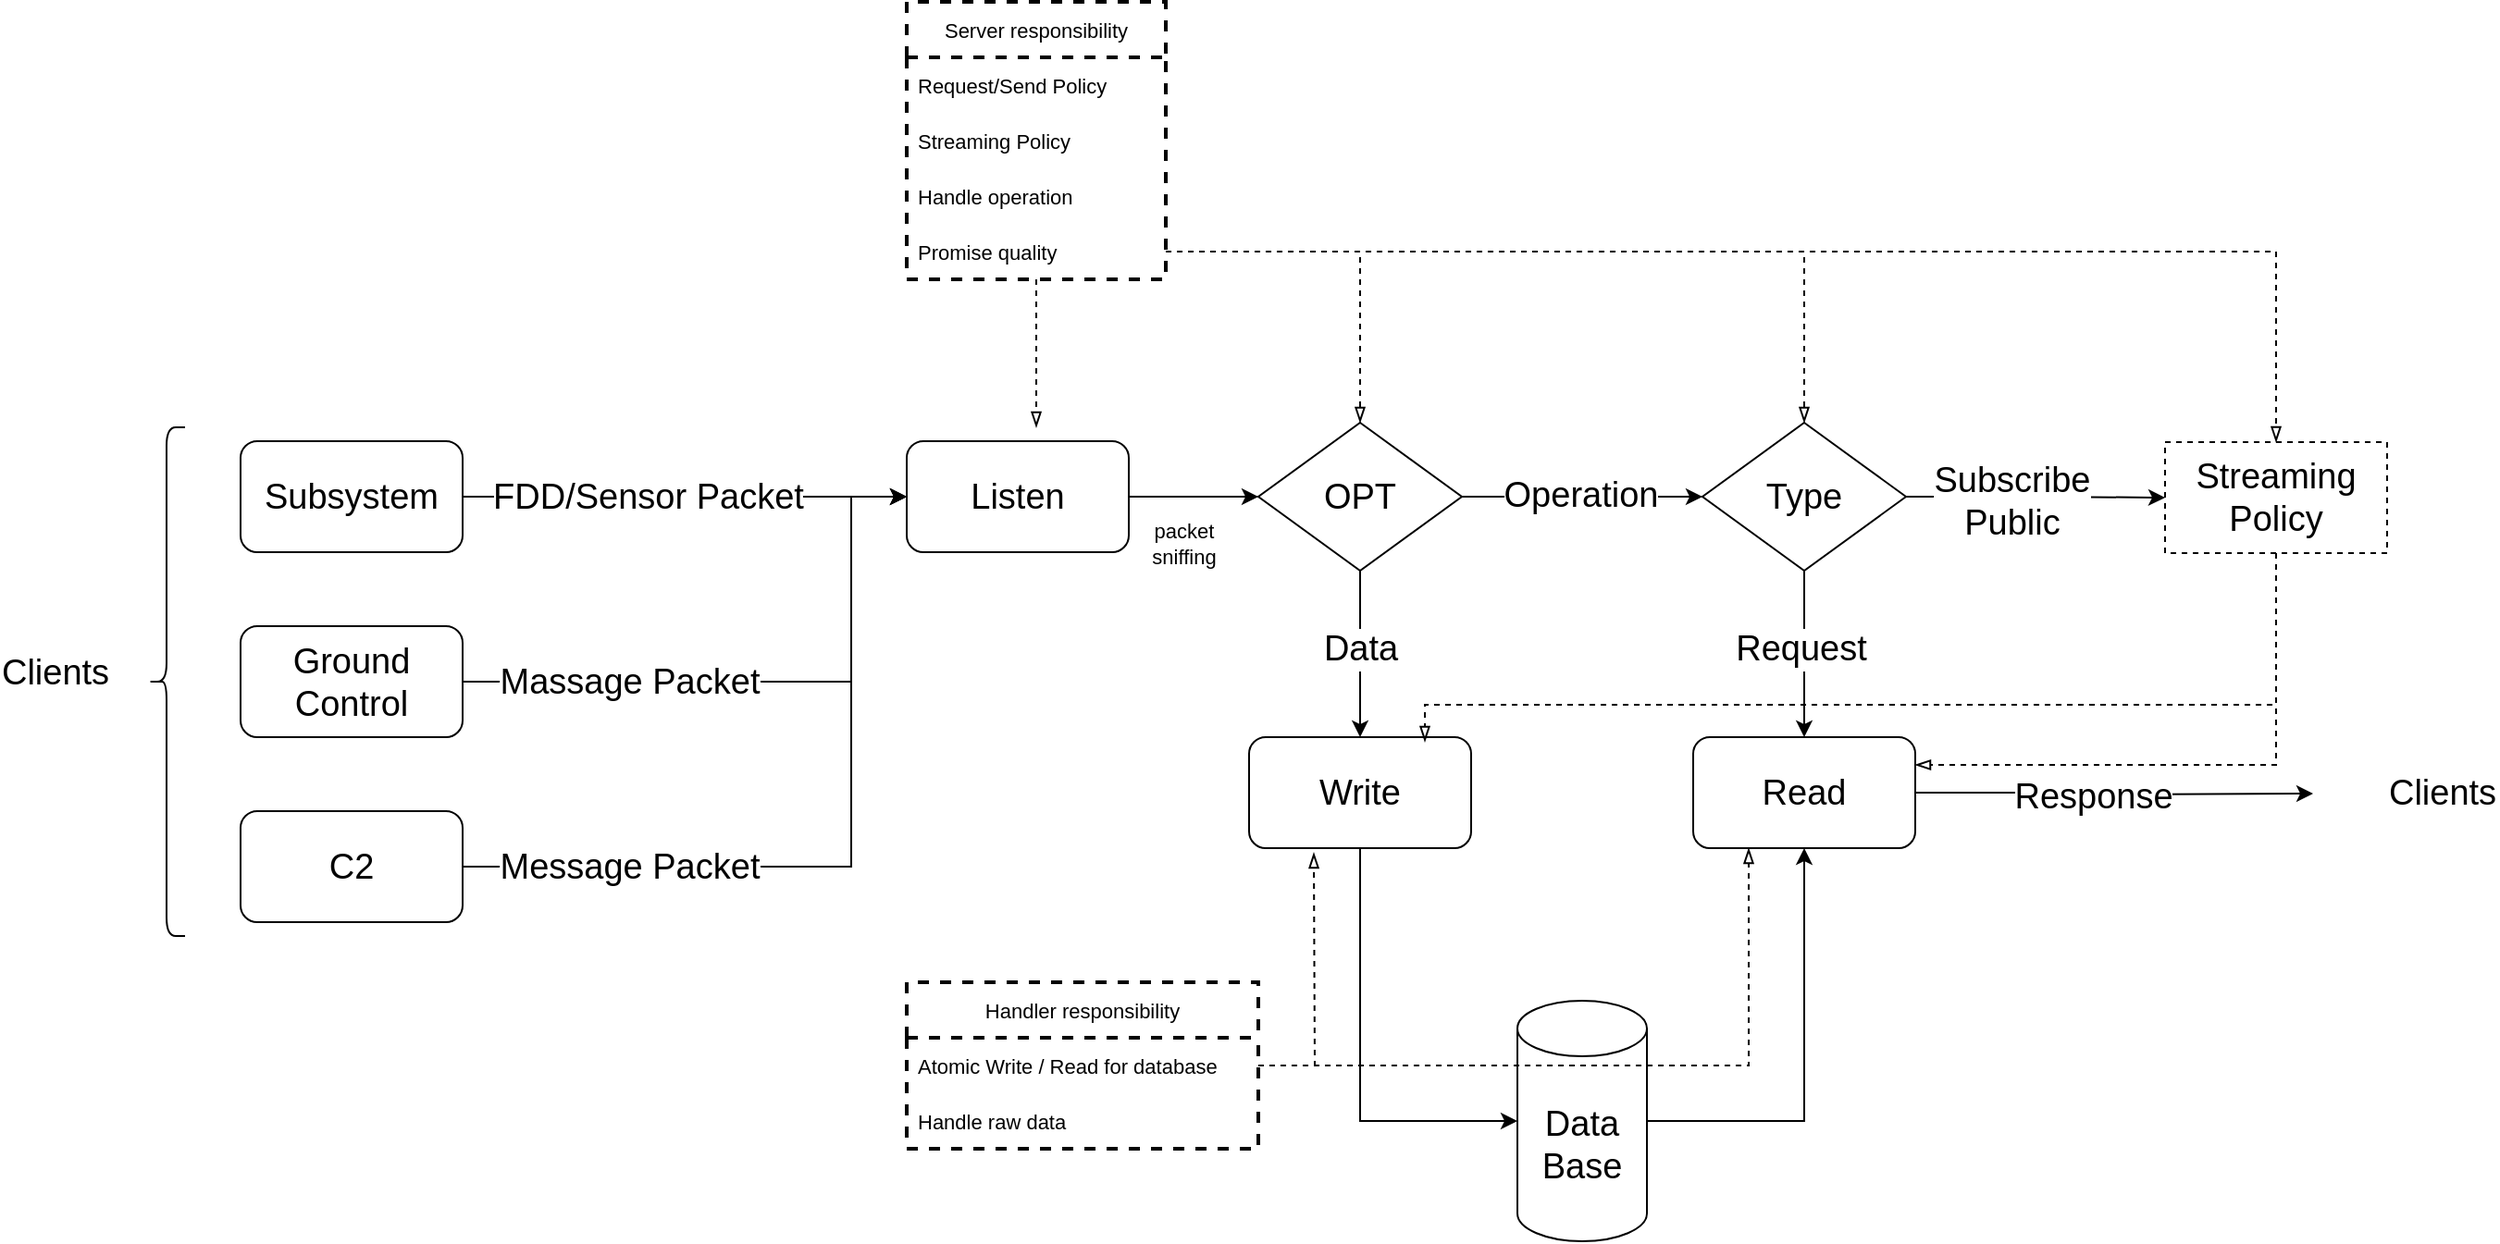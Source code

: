 <mxfile version="15.5.9" type="dropbox"><diagram id="k3QQ42cBSZNI26I_U7RX" name="Page-1"><mxGraphModel dx="2619" dy="1031" grid="1" gridSize="10" guides="1" tooltips="1" connect="1" arrows="1" fold="1" page="1" pageScale="1" pageWidth="850" pageHeight="1100" math="0" shadow="0"><root><mxCell id="0"/><mxCell id="1" parent="0"/><mxCell id="3mcgfNbQ5nVwNYHoUmR8-27" value="" style="group" vertex="1" connectable="0" parent="1"><mxGeometry x="-640" y="180" width="1350" height="670" as="geometry"/></mxCell><mxCell id="1RYBVgnQ6-GzsDSGiN2T-2" value="&lt;font style=&quot;font-size: 19px&quot;&gt;Subsystem&lt;/font&gt;" style="rounded=1;whiteSpace=wrap;html=1;" parent="3mcgfNbQ5nVwNYHoUmR8-27" vertex="1"><mxGeometry x="130" y="237.5" width="120" height="60" as="geometry"/></mxCell><mxCell id="1RYBVgnQ6-GzsDSGiN2T-3" value="&lt;font style=&quot;font-size: 19px&quot;&gt;Ground Control&lt;/font&gt;" style="rounded=1;whiteSpace=wrap;html=1;" parent="3mcgfNbQ5nVwNYHoUmR8-27" vertex="1"><mxGeometry x="130" y="337.5" width="120" height="60" as="geometry"/></mxCell><mxCell id="1RYBVgnQ6-GzsDSGiN2T-4" value="&lt;span style=&quot;font-size: 19px&quot;&gt;C2&lt;/span&gt;" style="rounded=1;whiteSpace=wrap;html=1;" parent="3mcgfNbQ5nVwNYHoUmR8-27" vertex="1"><mxGeometry x="130" y="437.5" width="120" height="60" as="geometry"/></mxCell><mxCell id="1RYBVgnQ6-GzsDSGiN2T-5" value="Listen" style="rounded=1;whiteSpace=wrap;html=1;fontSize=19;" parent="3mcgfNbQ5nVwNYHoUmR8-27" vertex="1"><mxGeometry x="490" y="237.5" width="120" height="60" as="geometry"/></mxCell><mxCell id="1RYBVgnQ6-GzsDSGiN2T-6" style="edgeStyle=orthogonalEdgeStyle;rounded=0;orthogonalLoop=1;jettySize=auto;html=1;fontSize=19;" parent="3mcgfNbQ5nVwNYHoUmR8-27" source="1RYBVgnQ6-GzsDSGiN2T-2" target="1RYBVgnQ6-GzsDSGiN2T-5" edge="1"><mxGeometry relative="1" as="geometry"/></mxCell><mxCell id="1RYBVgnQ6-GzsDSGiN2T-7" value="FDD/Sensor Packet" style="edgeLabel;html=1;align=center;verticalAlign=middle;resizable=0;points=[];fontSize=19;" parent="1RYBVgnQ6-GzsDSGiN2T-6" vertex="1" connectable="0"><mxGeometry x="-0.113" relative="1" as="geometry"><mxPoint x="-7" as="offset"/></mxGeometry></mxCell><mxCell id="1RYBVgnQ6-GzsDSGiN2T-9" style="edgeStyle=orthogonalEdgeStyle;rounded=0;orthogonalLoop=1;jettySize=auto;html=1;entryX=0;entryY=0.5;entryDx=0;entryDy=0;fontSize=19;" parent="3mcgfNbQ5nVwNYHoUmR8-27" source="1RYBVgnQ6-GzsDSGiN2T-3" target="1RYBVgnQ6-GzsDSGiN2T-5" edge="1"><mxGeometry relative="1" as="geometry"><Array as="points"><mxPoint x="460" y="367.5"/><mxPoint x="460" y="267.5"/></Array></mxGeometry></mxCell><mxCell id="1RYBVgnQ6-GzsDSGiN2T-10" value="Massage Packet" style="edgeLabel;html=1;align=center;verticalAlign=middle;resizable=0;points=[];fontSize=19;" parent="1RYBVgnQ6-GzsDSGiN2T-9" vertex="1" connectable="0"><mxGeometry x="-0.453" y="-2" relative="1" as="geometry"><mxPoint x="-3" y="-2" as="offset"/></mxGeometry></mxCell><mxCell id="1RYBVgnQ6-GzsDSGiN2T-11" style="edgeStyle=orthogonalEdgeStyle;rounded=0;orthogonalLoop=1;jettySize=auto;html=1;entryX=0;entryY=0.5;entryDx=0;entryDy=0;fontSize=19;" parent="3mcgfNbQ5nVwNYHoUmR8-27" source="1RYBVgnQ6-GzsDSGiN2T-4" target="1RYBVgnQ6-GzsDSGiN2T-5" edge="1"><mxGeometry relative="1" as="geometry"><Array as="points"><mxPoint x="460" y="467.5"/><mxPoint x="460" y="267.5"/></Array></mxGeometry></mxCell><mxCell id="1RYBVgnQ6-GzsDSGiN2T-12" value="Message Packet" style="edgeLabel;html=1;align=center;verticalAlign=middle;resizable=0;points=[];fontSize=19;" parent="1RYBVgnQ6-GzsDSGiN2T-11" vertex="1" connectable="0"><mxGeometry x="-0.714" relative="1" as="geometry"><mxPoint x="27" as="offset"/></mxGeometry></mxCell><mxCell id="1RYBVgnQ6-GzsDSGiN2T-8" value="Data Base" style="shape=cylinder3;whiteSpace=wrap;html=1;boundedLbl=1;backgroundOutline=1;size=15;fontSize=19;" parent="3mcgfNbQ5nVwNYHoUmR8-27" vertex="1"><mxGeometry x="820" y="540" width="70" height="130" as="geometry"/></mxCell><mxCell id="1RYBVgnQ6-GzsDSGiN2T-13" value="" style="shape=curlyBracket;whiteSpace=wrap;html=1;rounded=1;fontSize=19;" parent="3mcgfNbQ5nVwNYHoUmR8-27" vertex="1"><mxGeometry x="80" y="230" width="20" height="275" as="geometry"/></mxCell><mxCell id="1RYBVgnQ6-GzsDSGiN2T-14" value="Clients" style="text;html=1;strokeColor=none;fillColor=none;align=center;verticalAlign=middle;whiteSpace=wrap;rounded=0;fontSize=19;" parent="3mcgfNbQ5nVwNYHoUmR8-27" vertex="1"><mxGeometry y="347.5" width="60" height="30" as="geometry"/></mxCell><mxCell id="1RYBVgnQ6-GzsDSGiN2T-16" value="OPT" style="rhombus;whiteSpace=wrap;html=1;fontSize=19;rounded=0;" parent="3mcgfNbQ5nVwNYHoUmR8-27" vertex="1"><mxGeometry x="680" y="227.5" width="110" height="80" as="geometry"/></mxCell><mxCell id="1RYBVgnQ6-GzsDSGiN2T-17" value="" style="edgeStyle=orthogonalEdgeStyle;rounded=0;orthogonalLoop=1;jettySize=auto;html=1;fontSize=19;" parent="3mcgfNbQ5nVwNYHoUmR8-27" source="1RYBVgnQ6-GzsDSGiN2T-5" target="1RYBVgnQ6-GzsDSGiN2T-16" edge="1"><mxGeometry relative="1" as="geometry"/></mxCell><mxCell id="1RYBVgnQ6-GzsDSGiN2T-25" value="" style="edgeStyle=orthogonalEdgeStyle;rounded=0;orthogonalLoop=1;jettySize=auto;html=1;fontSize=19;startArrow=none;startFill=0;exitX=0.5;exitY=1;exitDx=0;exitDy=0;" parent="3mcgfNbQ5nVwNYHoUmR8-27" source="1RYBVgnQ6-GzsDSGiN2T-19" target="1RYBVgnQ6-GzsDSGiN2T-8" edge="1"><mxGeometry relative="1" as="geometry"><Array as="points"><mxPoint x="735" y="605"/></Array></mxGeometry></mxCell><mxCell id="1RYBVgnQ6-GzsDSGiN2T-19" value="Write" style="rounded=1;whiteSpace=wrap;html=1;fontSize=19;" parent="3mcgfNbQ5nVwNYHoUmR8-27" vertex="1"><mxGeometry x="675" y="397.5" width="120" height="60" as="geometry"/></mxCell><mxCell id="1RYBVgnQ6-GzsDSGiN2T-21" value="" style="edgeStyle=orthogonalEdgeStyle;rounded=0;orthogonalLoop=1;jettySize=auto;html=1;fontSize=19;" parent="3mcgfNbQ5nVwNYHoUmR8-27" source="1RYBVgnQ6-GzsDSGiN2T-16" target="1RYBVgnQ6-GzsDSGiN2T-19" edge="1"><mxGeometry relative="1" as="geometry"><Array as="points"><mxPoint x="735" y="370"/><mxPoint x="735" y="370"/></Array></mxGeometry></mxCell><mxCell id="1RYBVgnQ6-GzsDSGiN2T-22" value="Data" style="edgeLabel;html=1;align=center;verticalAlign=middle;resizable=0;points=[];fontSize=19;" parent="1RYBVgnQ6-GzsDSGiN2T-21" vertex="1" connectable="0"><mxGeometry x="-0.083" relative="1" as="geometry"><mxPoint y="1" as="offset"/></mxGeometry></mxCell><mxCell id="1RYBVgnQ6-GzsDSGiN2T-46" value="packet sniffing" style="text;html=1;strokeColor=none;fillColor=none;align=center;verticalAlign=middle;whiteSpace=wrap;rounded=0;fontSize=11;" parent="3mcgfNbQ5nVwNYHoUmR8-27" vertex="1"><mxGeometry x="610" y="277.5" width="60" height="30" as="geometry"/></mxCell><mxCell id="3mcgfNbQ5nVwNYHoUmR8-21" style="edgeStyle=orthogonalEdgeStyle;rounded=0;orthogonalLoop=1;jettySize=auto;html=1;dashed=1;startArrow=none;startFill=0;endArrow=blockThin;endFill=0;" edge="1" parent="3mcgfNbQ5nVwNYHoUmR8-27" source="1RYBVgnQ6-GzsDSGiN2T-47"><mxGeometry relative="1" as="geometry"><mxPoint x="560" y="230" as="targetPoint"/></mxGeometry></mxCell><mxCell id="1RYBVgnQ6-GzsDSGiN2T-47" value="Server responsibility" style="swimlane;fontStyle=0;childLayout=stackLayout;horizontal=1;startSize=30;horizontalStack=0;resizeParent=1;resizeParentMax=0;resizeLast=0;collapsible=1;marginBottom=0;rounded=0;fontSize=11;strokeWidth=2;dashed=1;" parent="3mcgfNbQ5nVwNYHoUmR8-27" vertex="1"><mxGeometry x="490" width="140" height="150" as="geometry"/></mxCell><mxCell id="1RYBVgnQ6-GzsDSGiN2T-51" value="Request/Send Policy" style="text;strokeColor=none;fillColor=none;align=left;verticalAlign=middle;spacingLeft=4;spacingRight=4;overflow=hidden;points=[[0,0.5],[1,0.5]];portConstraint=eastwest;rotatable=0;rounded=0;fontSize=11;" parent="1RYBVgnQ6-GzsDSGiN2T-47" vertex="1"><mxGeometry y="30" width="140" height="30" as="geometry"/></mxCell><mxCell id="1RYBVgnQ6-GzsDSGiN2T-48" value="Streaming Policy" style="text;strokeColor=none;fillColor=none;align=left;verticalAlign=middle;spacingLeft=4;spacingRight=4;overflow=hidden;points=[[0,0.5],[1,0.5]];portConstraint=eastwest;rotatable=0;rounded=0;fontSize=11;" parent="1RYBVgnQ6-GzsDSGiN2T-47" vertex="1"><mxGeometry y="60" width="140" height="30" as="geometry"/></mxCell><mxCell id="1RYBVgnQ6-GzsDSGiN2T-49" value="Handle operation" style="text;strokeColor=none;fillColor=none;align=left;verticalAlign=middle;spacingLeft=4;spacingRight=4;overflow=hidden;points=[[0,0.5],[1,0.5]];portConstraint=eastwest;rotatable=0;rounded=0;fontSize=11;" parent="1RYBVgnQ6-GzsDSGiN2T-47" vertex="1"><mxGeometry y="90" width="140" height="30" as="geometry"/></mxCell><mxCell id="3mcgfNbQ5nVwNYHoUmR8-2" value="Promise quality" style="text;strokeColor=none;fillColor=none;align=left;verticalAlign=middle;spacingLeft=4;spacingRight=4;overflow=hidden;points=[[0,0.5],[1,0.5]];portConstraint=eastwest;rotatable=0;rounded=0;fontSize=11;" vertex="1" parent="1RYBVgnQ6-GzsDSGiN2T-47"><mxGeometry y="120" width="140" height="30" as="geometry"/></mxCell><mxCell id="3mcgfNbQ5nVwNYHoUmR8-25" style="edgeStyle=orthogonalEdgeStyle;rounded=0;orthogonalLoop=1;jettySize=auto;html=1;dashed=1;startArrow=none;startFill=0;endArrow=blockThin;endFill=0;" edge="1" parent="3mcgfNbQ5nVwNYHoUmR8-27" source="1RYBVgnQ6-GzsDSGiN2T-52"><mxGeometry relative="1" as="geometry"><mxPoint x="710" y="460" as="targetPoint"/></mxGeometry></mxCell><mxCell id="1RYBVgnQ6-GzsDSGiN2T-52" value="Handler responsibility" style="swimlane;fontStyle=0;childLayout=stackLayout;horizontal=1;startSize=30;horizontalStack=0;resizeParent=1;resizeParentMax=0;resizeLast=0;collapsible=1;marginBottom=0;rounded=0;fontSize=11;strokeWidth=2;dashed=1;" parent="3mcgfNbQ5nVwNYHoUmR8-27" vertex="1"><mxGeometry x="490" y="530" width="190" height="90" as="geometry"/></mxCell><mxCell id="1RYBVgnQ6-GzsDSGiN2T-53" value="Atomic Write / Read for database" style="text;strokeColor=none;fillColor=none;align=left;verticalAlign=middle;spacingLeft=4;spacingRight=4;overflow=hidden;points=[[0,0.5],[1,0.5]];portConstraint=eastwest;rotatable=0;rounded=0;fontSize=11;" parent="1RYBVgnQ6-GzsDSGiN2T-52" vertex="1"><mxGeometry y="30" width="190" height="30" as="geometry"/></mxCell><mxCell id="1RYBVgnQ6-GzsDSGiN2T-54" value="Handle raw data" style="text;strokeColor=none;fillColor=none;align=left;verticalAlign=middle;spacingLeft=4;spacingRight=4;overflow=hidden;points=[[0,0.5],[1,0.5]];portConstraint=eastwest;rotatable=0;rounded=0;fontSize=11;" parent="1RYBVgnQ6-GzsDSGiN2T-52" vertex="1"><mxGeometry y="60" width="190" height="30" as="geometry"/></mxCell><mxCell id="3mcgfNbQ5nVwNYHoUmR8-3" value="Type" style="rhombus;whiteSpace=wrap;html=1;fontSize=19;rounded=0;" vertex="1" parent="3mcgfNbQ5nVwNYHoUmR8-27"><mxGeometry x="920" y="227.5" width="110" height="80" as="geometry"/></mxCell><mxCell id="3mcgfNbQ5nVwNYHoUmR8-4" style="edgeStyle=orthogonalEdgeStyle;rounded=0;orthogonalLoop=1;jettySize=auto;html=1;" edge="1" parent="3mcgfNbQ5nVwNYHoUmR8-27" source="1RYBVgnQ6-GzsDSGiN2T-16" target="3mcgfNbQ5nVwNYHoUmR8-3"><mxGeometry relative="1" as="geometry"><Array as="points"><mxPoint x="880" y="268"/><mxPoint x="880" y="268"/></Array></mxGeometry></mxCell><mxCell id="3mcgfNbQ5nVwNYHoUmR8-5" value="Operation" style="edgeLabel;html=1;align=center;verticalAlign=middle;resizable=0;points=[];fontSize=19;" vertex="1" connectable="0" parent="3mcgfNbQ5nVwNYHoUmR8-4"><mxGeometry x="-0.013" y="2" relative="1" as="geometry"><mxPoint y="1" as="offset"/></mxGeometry></mxCell><mxCell id="3mcgfNbQ5nVwNYHoUmR8-11" style="edgeStyle=orthogonalEdgeStyle;rounded=0;orthogonalLoop=1;jettySize=auto;html=1;startArrow=none;startFill=0;" edge="1" parent="3mcgfNbQ5nVwNYHoUmR8-27" source="3mcgfNbQ5nVwNYHoUmR8-6"><mxGeometry relative="1" as="geometry"><mxPoint x="1250" y="428" as="targetPoint"/></mxGeometry></mxCell><mxCell id="3mcgfNbQ5nVwNYHoUmR8-13" value="Response" style="edgeLabel;html=1;align=center;verticalAlign=middle;resizable=0;points=[];fontSize=19;" vertex="1" connectable="0" parent="3mcgfNbQ5nVwNYHoUmR8-11"><mxGeometry x="-0.116" y="-1" relative="1" as="geometry"><mxPoint y="1" as="offset"/></mxGeometry></mxCell><mxCell id="3mcgfNbQ5nVwNYHoUmR8-6" value="Read" style="rounded=1;whiteSpace=wrap;html=1;fontSize=19;" vertex="1" parent="3mcgfNbQ5nVwNYHoUmR8-27"><mxGeometry x="915" y="397.5" width="120" height="60" as="geometry"/></mxCell><mxCell id="3mcgfNbQ5nVwNYHoUmR8-10" style="edgeStyle=orthogonalEdgeStyle;rounded=0;orthogonalLoop=1;jettySize=auto;html=1;entryX=0.5;entryY=1;entryDx=0;entryDy=0;startArrow=none;startFill=0;" edge="1" parent="3mcgfNbQ5nVwNYHoUmR8-27" source="1RYBVgnQ6-GzsDSGiN2T-8" target="3mcgfNbQ5nVwNYHoUmR8-6"><mxGeometry relative="1" as="geometry"/></mxCell><mxCell id="3mcgfNbQ5nVwNYHoUmR8-26" style="edgeStyle=orthogonalEdgeStyle;rounded=0;orthogonalLoop=1;jettySize=auto;html=1;entryX=0.25;entryY=1;entryDx=0;entryDy=0;dashed=1;startArrow=none;startFill=0;endArrow=blockThin;endFill=0;" edge="1" parent="3mcgfNbQ5nVwNYHoUmR8-27" source="1RYBVgnQ6-GzsDSGiN2T-52" target="3mcgfNbQ5nVwNYHoUmR8-6"><mxGeometry relative="1" as="geometry"/></mxCell><mxCell id="3mcgfNbQ5nVwNYHoUmR8-17" style="edgeStyle=orthogonalEdgeStyle;rounded=0;orthogonalLoop=1;jettySize=auto;html=1;entryX=1;entryY=0.25;entryDx=0;entryDy=0;startArrow=none;startFill=0;exitX=0.5;exitY=1;exitDx=0;exitDy=0;endArrow=blockThin;endFill=0;dashed=1;" edge="1" parent="3mcgfNbQ5nVwNYHoUmR8-27" source="3mcgfNbQ5nVwNYHoUmR8-14" target="3mcgfNbQ5nVwNYHoUmR8-6"><mxGeometry relative="1" as="geometry"><Array as="points"><mxPoint x="1230" y="413"/></Array></mxGeometry></mxCell><mxCell id="3mcgfNbQ5nVwNYHoUmR8-18" style="edgeStyle=orthogonalEdgeStyle;rounded=0;orthogonalLoop=1;jettySize=auto;html=1;dashed=1;startArrow=none;startFill=0;endArrow=blockThin;endFill=0;" edge="1" parent="3mcgfNbQ5nVwNYHoUmR8-27" source="3mcgfNbQ5nVwNYHoUmR8-14"><mxGeometry relative="1" as="geometry"><mxPoint x="770" y="400" as="targetPoint"/><Array as="points"><mxPoint x="1230" y="380"/><mxPoint x="770" y="380"/></Array></mxGeometry></mxCell><mxCell id="3mcgfNbQ5nVwNYHoUmR8-14" value="Streaming Policy" style="rounded=0;whiteSpace=wrap;html=1;fontSize=19;dashed=1;" vertex="1" parent="3mcgfNbQ5nVwNYHoUmR8-27"><mxGeometry x="1170" y="238" width="120" height="60" as="geometry"/></mxCell><mxCell id="3mcgfNbQ5nVwNYHoUmR8-19" value="Clients" style="text;html=1;strokeColor=none;fillColor=none;align=center;verticalAlign=middle;whiteSpace=wrap;rounded=0;fontSize=19;" vertex="1" parent="3mcgfNbQ5nVwNYHoUmR8-27"><mxGeometry x="1290" y="412.5" width="60" height="30" as="geometry"/></mxCell><mxCell id="3mcgfNbQ5nVwNYHoUmR8-7" value="" style="edgeStyle=orthogonalEdgeStyle;rounded=0;orthogonalLoop=1;jettySize=auto;html=1;" edge="1" parent="3mcgfNbQ5nVwNYHoUmR8-27" source="3mcgfNbQ5nVwNYHoUmR8-3" target="3mcgfNbQ5nVwNYHoUmR8-6"><mxGeometry relative="1" as="geometry"/></mxCell><mxCell id="3mcgfNbQ5nVwNYHoUmR8-8" value="Request" style="edgeLabel;html=1;align=center;verticalAlign=middle;resizable=0;points=[];fontSize=19;" vertex="1" connectable="0" parent="3mcgfNbQ5nVwNYHoUmR8-7"><mxGeometry x="-0.078" y="-2" relative="1" as="geometry"><mxPoint y="1" as="offset"/></mxGeometry></mxCell><mxCell id="3mcgfNbQ5nVwNYHoUmR8-22" style="edgeStyle=orthogonalEdgeStyle;rounded=0;orthogonalLoop=1;jettySize=auto;html=1;entryX=0.5;entryY=0;entryDx=0;entryDy=0;dashed=1;startArrow=none;startFill=0;endArrow=blockThin;endFill=0;" edge="1" parent="3mcgfNbQ5nVwNYHoUmR8-27" source="3mcgfNbQ5nVwNYHoUmR8-2" target="1RYBVgnQ6-GzsDSGiN2T-16"><mxGeometry relative="1" as="geometry"/></mxCell><mxCell id="3mcgfNbQ5nVwNYHoUmR8-23" style="edgeStyle=orthogonalEdgeStyle;rounded=0;orthogonalLoop=1;jettySize=auto;html=1;entryX=0.5;entryY=0;entryDx=0;entryDy=0;dashed=1;startArrow=none;startFill=0;endArrow=blockThin;endFill=0;" edge="1" parent="3mcgfNbQ5nVwNYHoUmR8-27" source="3mcgfNbQ5nVwNYHoUmR8-2" target="3mcgfNbQ5nVwNYHoUmR8-3"><mxGeometry relative="1" as="geometry"/></mxCell><mxCell id="3mcgfNbQ5nVwNYHoUmR8-15" style="edgeStyle=orthogonalEdgeStyle;rounded=0;orthogonalLoop=1;jettySize=auto;html=1;startArrow=none;startFill=0;" edge="1" parent="3mcgfNbQ5nVwNYHoUmR8-27" source="3mcgfNbQ5nVwNYHoUmR8-3" target="3mcgfNbQ5nVwNYHoUmR8-14"><mxGeometry relative="1" as="geometry"/></mxCell><mxCell id="3mcgfNbQ5nVwNYHoUmR8-16" value="Subscribe&lt;br&gt;Public" style="edgeLabel;html=1;align=center;verticalAlign=middle;resizable=0;points=[];fontSize=19;" vertex="1" connectable="0" parent="3mcgfNbQ5nVwNYHoUmR8-15"><mxGeometry x="-0.189" y="-1" relative="1" as="geometry"><mxPoint y="1" as="offset"/></mxGeometry></mxCell><mxCell id="3mcgfNbQ5nVwNYHoUmR8-24" style="edgeStyle=orthogonalEdgeStyle;rounded=0;orthogonalLoop=1;jettySize=auto;html=1;entryX=0.5;entryY=0;entryDx=0;entryDy=0;dashed=1;startArrow=none;startFill=0;endArrow=blockThin;endFill=0;" edge="1" parent="3mcgfNbQ5nVwNYHoUmR8-27" source="3mcgfNbQ5nVwNYHoUmR8-2" target="3mcgfNbQ5nVwNYHoUmR8-14"><mxGeometry relative="1" as="geometry"/></mxCell></root></mxGraphModel></diagram></mxfile>